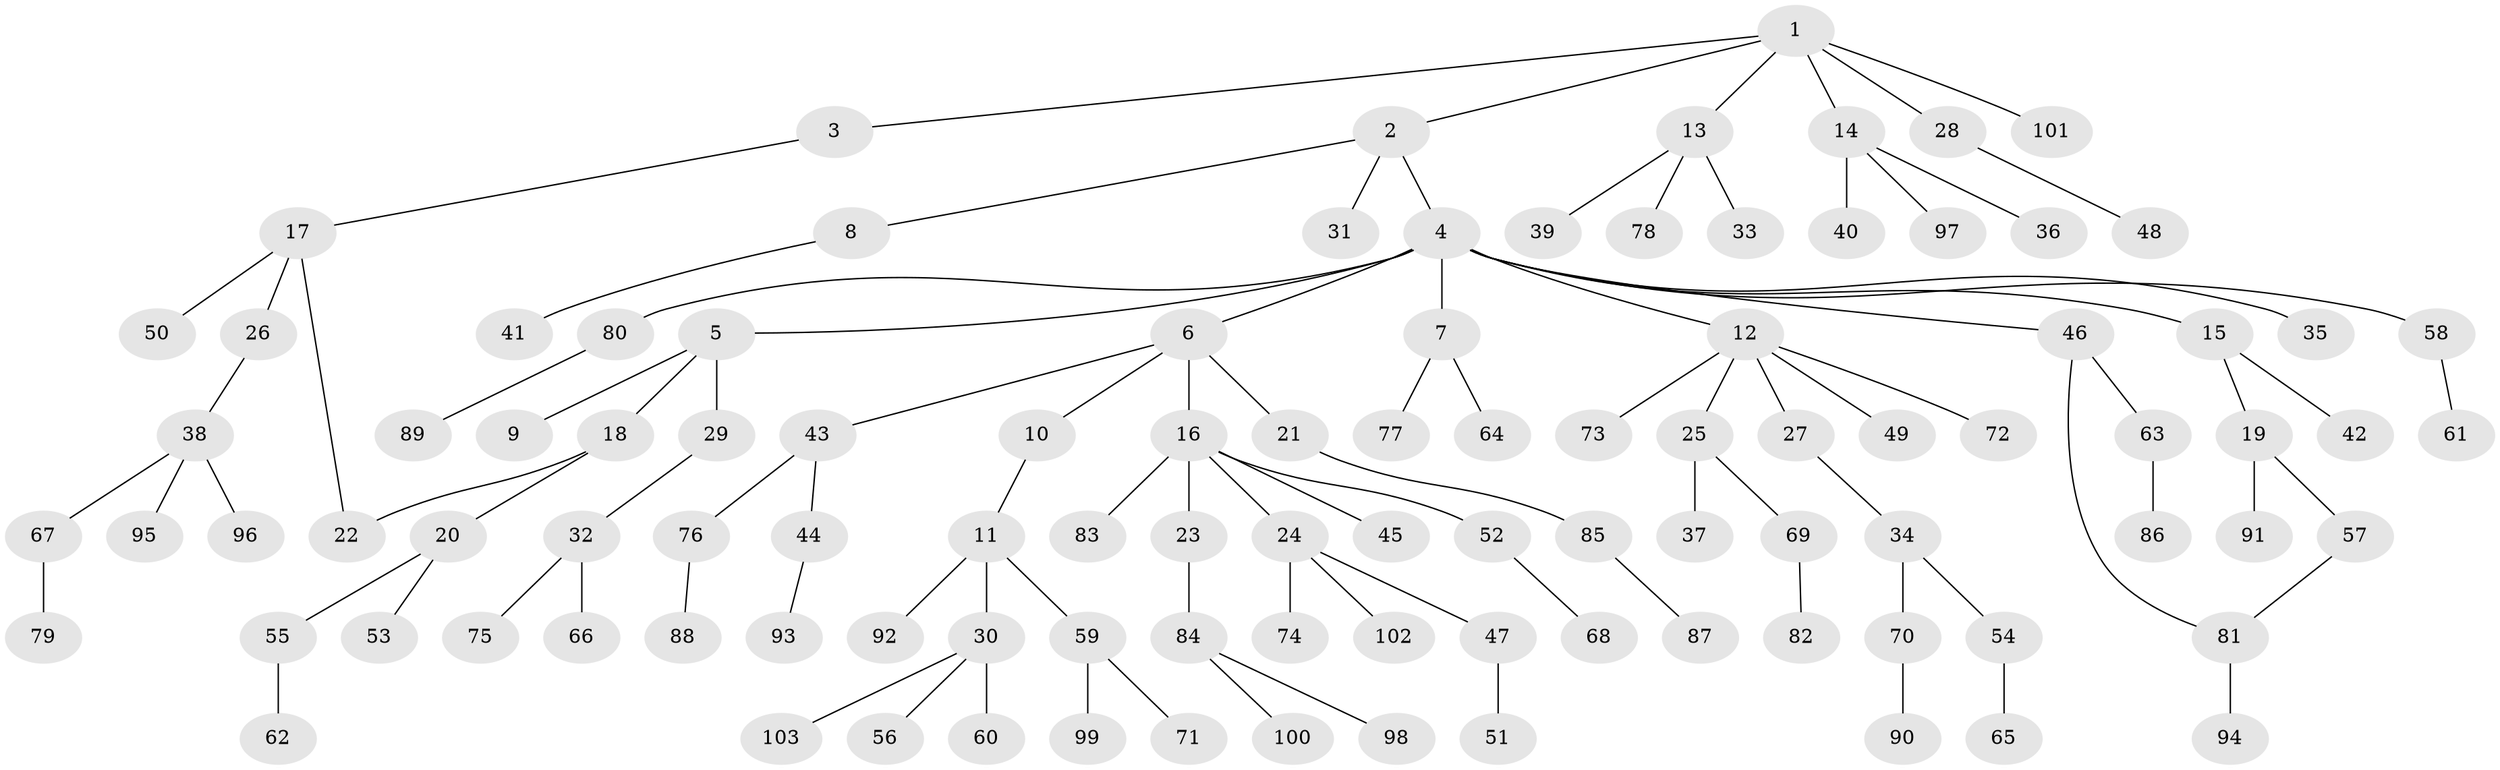 // Generated by graph-tools (version 1.1) at 2025/00/03/09/25 03:00:59]
// undirected, 103 vertices, 104 edges
graph export_dot {
graph [start="1"]
  node [color=gray90,style=filled];
  1;
  2;
  3;
  4;
  5;
  6;
  7;
  8;
  9;
  10;
  11;
  12;
  13;
  14;
  15;
  16;
  17;
  18;
  19;
  20;
  21;
  22;
  23;
  24;
  25;
  26;
  27;
  28;
  29;
  30;
  31;
  32;
  33;
  34;
  35;
  36;
  37;
  38;
  39;
  40;
  41;
  42;
  43;
  44;
  45;
  46;
  47;
  48;
  49;
  50;
  51;
  52;
  53;
  54;
  55;
  56;
  57;
  58;
  59;
  60;
  61;
  62;
  63;
  64;
  65;
  66;
  67;
  68;
  69;
  70;
  71;
  72;
  73;
  74;
  75;
  76;
  77;
  78;
  79;
  80;
  81;
  82;
  83;
  84;
  85;
  86;
  87;
  88;
  89;
  90;
  91;
  92;
  93;
  94;
  95;
  96;
  97;
  98;
  99;
  100;
  101;
  102;
  103;
  1 -- 2;
  1 -- 3;
  1 -- 13;
  1 -- 14;
  1 -- 28;
  1 -- 101;
  2 -- 4;
  2 -- 8;
  2 -- 31;
  3 -- 17;
  4 -- 5;
  4 -- 6;
  4 -- 7;
  4 -- 12;
  4 -- 15;
  4 -- 35;
  4 -- 46;
  4 -- 58;
  4 -- 80;
  5 -- 9;
  5 -- 18;
  5 -- 29;
  6 -- 10;
  6 -- 16;
  6 -- 21;
  6 -- 43;
  7 -- 64;
  7 -- 77;
  8 -- 41;
  10 -- 11;
  11 -- 30;
  11 -- 59;
  11 -- 92;
  12 -- 25;
  12 -- 27;
  12 -- 49;
  12 -- 72;
  12 -- 73;
  13 -- 33;
  13 -- 39;
  13 -- 78;
  14 -- 36;
  14 -- 40;
  14 -- 97;
  15 -- 19;
  15 -- 42;
  16 -- 23;
  16 -- 24;
  16 -- 45;
  16 -- 52;
  16 -- 83;
  17 -- 22;
  17 -- 26;
  17 -- 50;
  18 -- 20;
  18 -- 22;
  19 -- 57;
  19 -- 91;
  20 -- 53;
  20 -- 55;
  21 -- 85;
  23 -- 84;
  24 -- 47;
  24 -- 74;
  24 -- 102;
  25 -- 37;
  25 -- 69;
  26 -- 38;
  27 -- 34;
  28 -- 48;
  29 -- 32;
  30 -- 56;
  30 -- 60;
  30 -- 103;
  32 -- 66;
  32 -- 75;
  34 -- 54;
  34 -- 70;
  38 -- 67;
  38 -- 95;
  38 -- 96;
  43 -- 44;
  43 -- 76;
  44 -- 93;
  46 -- 63;
  46 -- 81;
  47 -- 51;
  52 -- 68;
  54 -- 65;
  55 -- 62;
  57 -- 81;
  58 -- 61;
  59 -- 71;
  59 -- 99;
  63 -- 86;
  67 -- 79;
  69 -- 82;
  70 -- 90;
  76 -- 88;
  80 -- 89;
  81 -- 94;
  84 -- 98;
  84 -- 100;
  85 -- 87;
}
